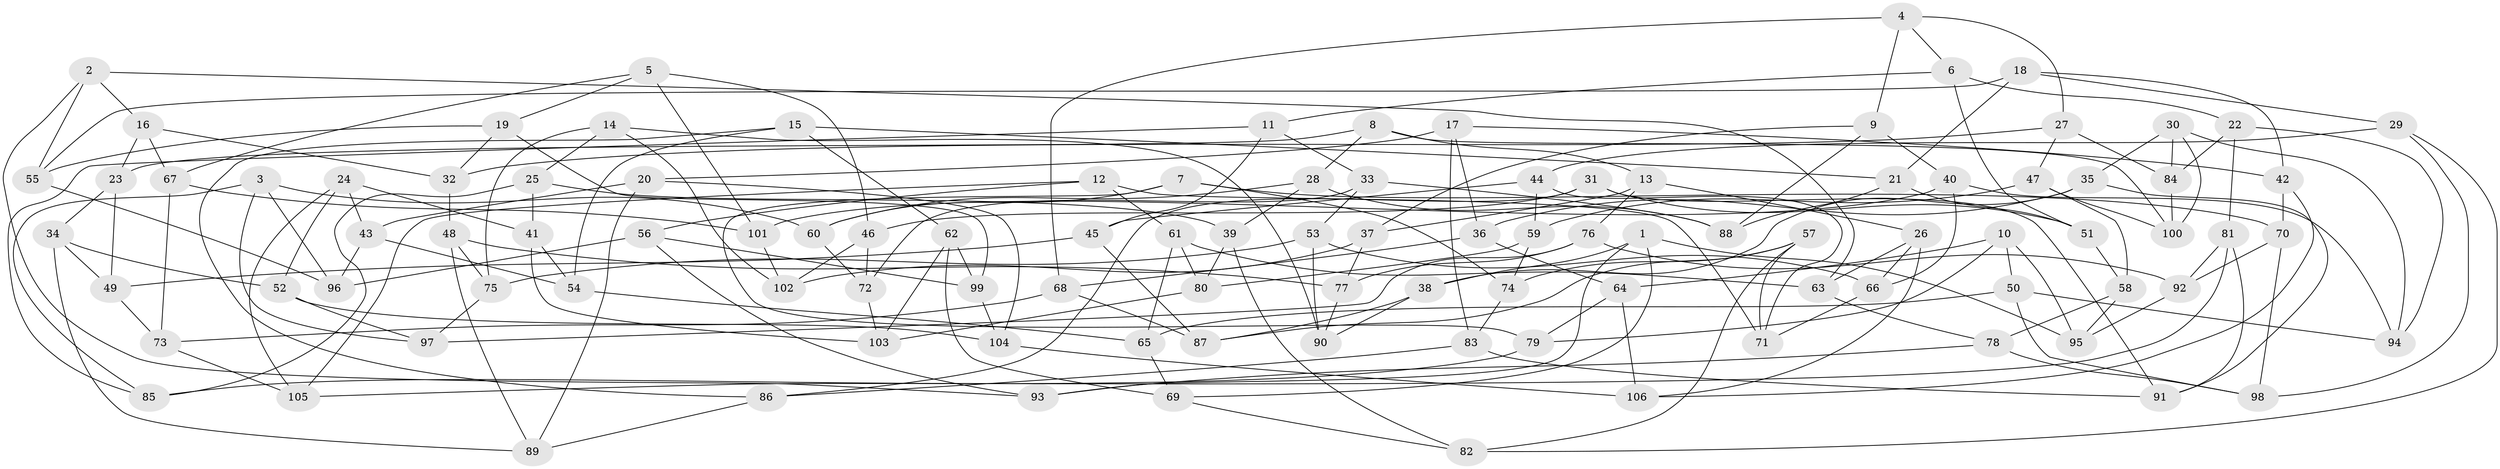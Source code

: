 // Generated by graph-tools (version 1.1) at 2025/11/02/27/25 16:11:44]
// undirected, 106 vertices, 212 edges
graph export_dot {
graph [start="1"]
  node [color=gray90,style=filled];
  1;
  2;
  3;
  4;
  5;
  6;
  7;
  8;
  9;
  10;
  11;
  12;
  13;
  14;
  15;
  16;
  17;
  18;
  19;
  20;
  21;
  22;
  23;
  24;
  25;
  26;
  27;
  28;
  29;
  30;
  31;
  32;
  33;
  34;
  35;
  36;
  37;
  38;
  39;
  40;
  41;
  42;
  43;
  44;
  45;
  46;
  47;
  48;
  49;
  50;
  51;
  52;
  53;
  54;
  55;
  56;
  57;
  58;
  59;
  60;
  61;
  62;
  63;
  64;
  65;
  66;
  67;
  68;
  69;
  70;
  71;
  72;
  73;
  74;
  75;
  76;
  77;
  78;
  79;
  80;
  81;
  82;
  83;
  84;
  85;
  86;
  87;
  88;
  89;
  90;
  91;
  92;
  93;
  94;
  95;
  96;
  97;
  98;
  99;
  100;
  101;
  102;
  103;
  104;
  105;
  106;
  1 -- 69;
  1 -- 93;
  1 -- 38;
  1 -- 95;
  2 -- 55;
  2 -- 63;
  2 -- 16;
  2 -- 93;
  3 -- 85;
  3 -- 60;
  3 -- 97;
  3 -- 96;
  4 -- 9;
  4 -- 6;
  4 -- 27;
  4 -- 68;
  5 -- 67;
  5 -- 46;
  5 -- 101;
  5 -- 19;
  6 -- 51;
  6 -- 22;
  6 -- 11;
  7 -- 74;
  7 -- 79;
  7 -- 70;
  7 -- 60;
  8 -- 28;
  8 -- 23;
  8 -- 13;
  8 -- 100;
  9 -- 40;
  9 -- 88;
  9 -- 37;
  10 -- 50;
  10 -- 79;
  10 -- 95;
  10 -- 64;
  11 -- 45;
  11 -- 33;
  11 -- 85;
  12 -- 61;
  12 -- 56;
  12 -- 71;
  12 -- 105;
  13 -- 76;
  13 -- 37;
  13 -- 26;
  14 -- 25;
  14 -- 102;
  14 -- 90;
  14 -- 75;
  15 -- 54;
  15 -- 86;
  15 -- 21;
  15 -- 62;
  16 -- 67;
  16 -- 23;
  16 -- 32;
  17 -- 83;
  17 -- 42;
  17 -- 36;
  17 -- 20;
  18 -- 55;
  18 -- 29;
  18 -- 21;
  18 -- 42;
  19 -- 32;
  19 -- 99;
  19 -- 55;
  20 -- 43;
  20 -- 89;
  20 -- 104;
  21 -- 88;
  21 -- 51;
  22 -- 81;
  22 -- 94;
  22 -- 84;
  23 -- 49;
  23 -- 34;
  24 -- 41;
  24 -- 105;
  24 -- 52;
  24 -- 43;
  25 -- 39;
  25 -- 41;
  25 -- 85;
  26 -- 106;
  26 -- 63;
  26 -- 66;
  27 -- 84;
  27 -- 32;
  27 -- 47;
  28 -- 88;
  28 -- 60;
  28 -- 39;
  29 -- 44;
  29 -- 98;
  29 -- 82;
  30 -- 94;
  30 -- 35;
  30 -- 84;
  30 -- 100;
  31 -- 46;
  31 -- 91;
  31 -- 86;
  31 -- 51;
  32 -- 48;
  33 -- 72;
  33 -- 53;
  33 -- 88;
  34 -- 49;
  34 -- 52;
  34 -- 89;
  35 -- 36;
  35 -- 38;
  35 -- 91;
  36 -- 64;
  36 -- 68;
  37 -- 102;
  37 -- 77;
  38 -- 87;
  38 -- 90;
  39 -- 82;
  39 -- 80;
  40 -- 66;
  40 -- 101;
  40 -- 94;
  41 -- 103;
  41 -- 54;
  42 -- 70;
  42 -- 106;
  43 -- 96;
  43 -- 54;
  44 -- 59;
  44 -- 71;
  44 -- 45;
  45 -- 87;
  45 -- 49;
  46 -- 72;
  46 -- 102;
  47 -- 100;
  47 -- 59;
  47 -- 58;
  48 -- 77;
  48 -- 89;
  48 -- 75;
  49 -- 73;
  50 -- 65;
  50 -- 94;
  50 -- 98;
  51 -- 58;
  52 -- 97;
  52 -- 104;
  53 -- 66;
  53 -- 90;
  53 -- 75;
  54 -- 65;
  55 -- 96;
  56 -- 99;
  56 -- 93;
  56 -- 96;
  57 -- 87;
  57 -- 82;
  57 -- 74;
  57 -- 71;
  58 -- 95;
  58 -- 78;
  59 -- 80;
  59 -- 74;
  60 -- 72;
  61 -- 65;
  61 -- 80;
  61 -- 63;
  62 -- 103;
  62 -- 99;
  62 -- 69;
  63 -- 78;
  64 -- 106;
  64 -- 79;
  65 -- 69;
  66 -- 71;
  67 -- 101;
  67 -- 73;
  68 -- 87;
  68 -- 73;
  69 -- 82;
  70 -- 92;
  70 -- 98;
  72 -- 103;
  73 -- 105;
  74 -- 83;
  75 -- 97;
  76 -- 77;
  76 -- 97;
  76 -- 92;
  77 -- 90;
  78 -- 98;
  78 -- 93;
  79 -- 85;
  80 -- 103;
  81 -- 91;
  81 -- 92;
  81 -- 105;
  83 -- 91;
  83 -- 86;
  84 -- 100;
  86 -- 89;
  92 -- 95;
  99 -- 104;
  101 -- 102;
  104 -- 106;
}
